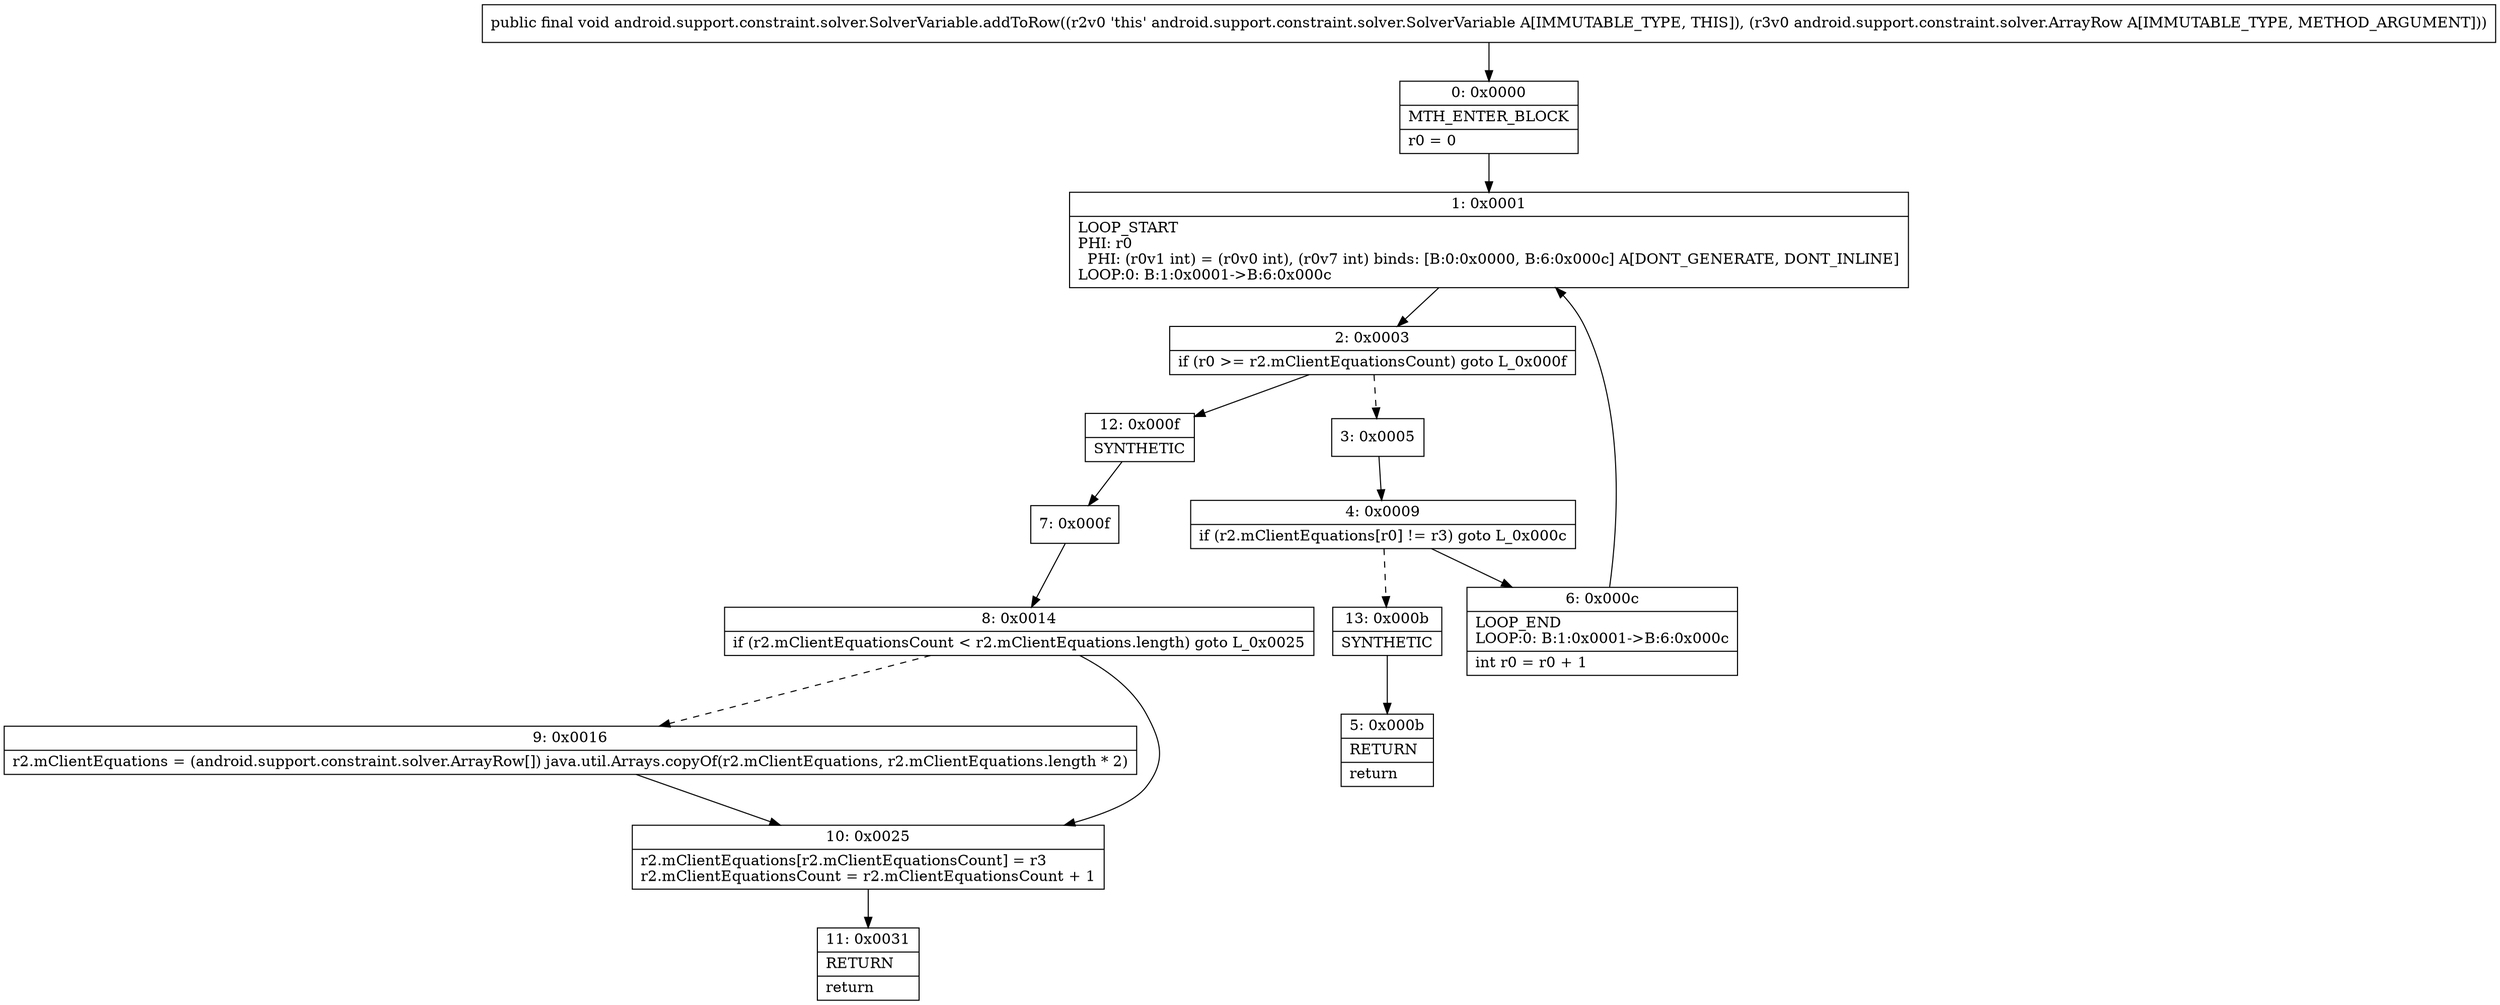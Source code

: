 digraph "CFG forandroid.support.constraint.solver.SolverVariable.addToRow(Landroid\/support\/constraint\/solver\/ArrayRow;)V" {
Node_0 [shape=record,label="{0\:\ 0x0000|MTH_ENTER_BLOCK\l|r0 = 0\l}"];
Node_1 [shape=record,label="{1\:\ 0x0001|LOOP_START\lPHI: r0 \l  PHI: (r0v1 int) = (r0v0 int), (r0v7 int) binds: [B:0:0x0000, B:6:0x000c] A[DONT_GENERATE, DONT_INLINE]\lLOOP:0: B:1:0x0001\-\>B:6:0x000c\l}"];
Node_2 [shape=record,label="{2\:\ 0x0003|if (r0 \>= r2.mClientEquationsCount) goto L_0x000f\l}"];
Node_3 [shape=record,label="{3\:\ 0x0005}"];
Node_4 [shape=record,label="{4\:\ 0x0009|if (r2.mClientEquations[r0] != r3) goto L_0x000c\l}"];
Node_5 [shape=record,label="{5\:\ 0x000b|RETURN\l|return\l}"];
Node_6 [shape=record,label="{6\:\ 0x000c|LOOP_END\lLOOP:0: B:1:0x0001\-\>B:6:0x000c\l|int r0 = r0 + 1\l}"];
Node_7 [shape=record,label="{7\:\ 0x000f}"];
Node_8 [shape=record,label="{8\:\ 0x0014|if (r2.mClientEquationsCount \< r2.mClientEquations.length) goto L_0x0025\l}"];
Node_9 [shape=record,label="{9\:\ 0x0016|r2.mClientEquations = (android.support.constraint.solver.ArrayRow[]) java.util.Arrays.copyOf(r2.mClientEquations, r2.mClientEquations.length * 2)\l}"];
Node_10 [shape=record,label="{10\:\ 0x0025|r2.mClientEquations[r2.mClientEquationsCount] = r3\lr2.mClientEquationsCount = r2.mClientEquationsCount + 1\l}"];
Node_11 [shape=record,label="{11\:\ 0x0031|RETURN\l|return\l}"];
Node_12 [shape=record,label="{12\:\ 0x000f|SYNTHETIC\l}"];
Node_13 [shape=record,label="{13\:\ 0x000b|SYNTHETIC\l}"];
MethodNode[shape=record,label="{public final void android.support.constraint.solver.SolverVariable.addToRow((r2v0 'this' android.support.constraint.solver.SolverVariable A[IMMUTABLE_TYPE, THIS]), (r3v0 android.support.constraint.solver.ArrayRow A[IMMUTABLE_TYPE, METHOD_ARGUMENT])) }"];
MethodNode -> Node_0;
Node_0 -> Node_1;
Node_1 -> Node_2;
Node_2 -> Node_3[style=dashed];
Node_2 -> Node_12;
Node_3 -> Node_4;
Node_4 -> Node_6;
Node_4 -> Node_13[style=dashed];
Node_6 -> Node_1;
Node_7 -> Node_8;
Node_8 -> Node_9[style=dashed];
Node_8 -> Node_10;
Node_9 -> Node_10;
Node_10 -> Node_11;
Node_12 -> Node_7;
Node_13 -> Node_5;
}

